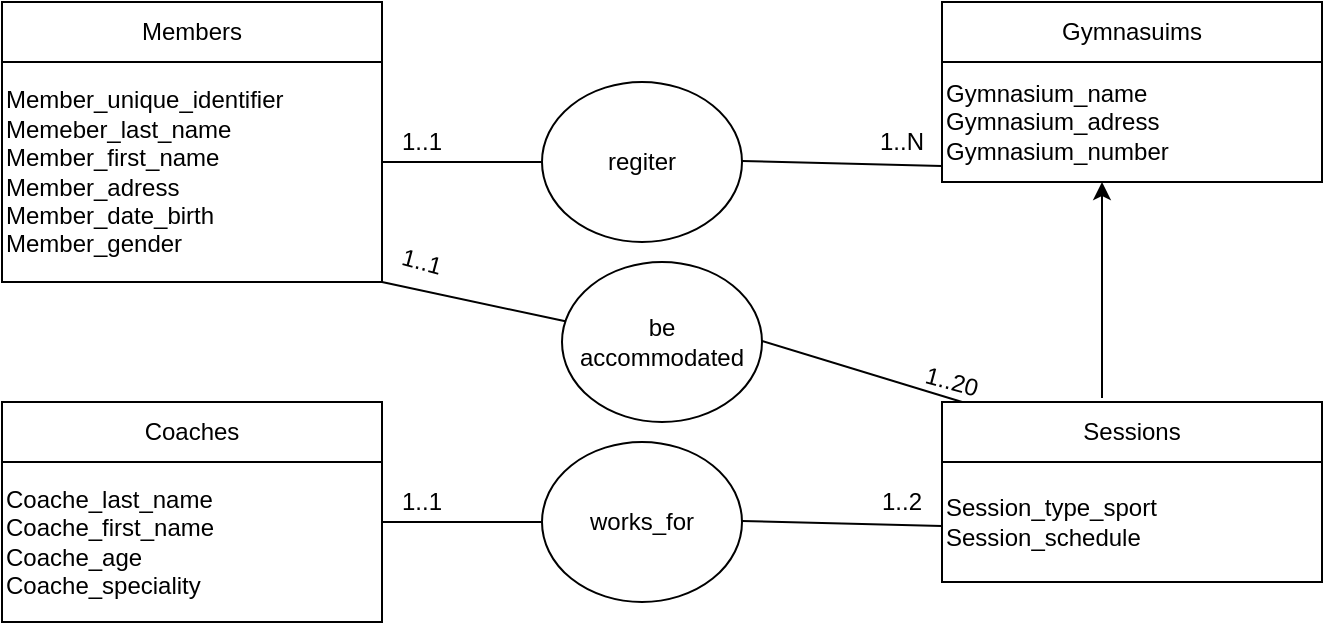<mxfile version="13.9.6" type="github">
  <diagram id="R2lEEEUBdFMjLlhIrx00" name="Page-1">
    <mxGraphModel dx="868" dy="450" grid="1" gridSize="10" guides="1" tooltips="1" connect="1" arrows="1" fold="1" page="1" pageScale="1" pageWidth="850" pageHeight="1100" math="0" shadow="0" extFonts="Permanent Marker^https://fonts.googleapis.com/css?family=Permanent+Marker">
      <root>
        <mxCell id="0" />
        <mxCell id="1" parent="0" />
        <mxCell id="hRy47nVsQbx_nagL0t2H-4" value="Members" style="rounded=0;whiteSpace=wrap;html=1;" vertex="1" parent="1">
          <mxGeometry x="90" y="120" width="190" height="30" as="geometry" />
        </mxCell>
        <mxCell id="hRy47nVsQbx_nagL0t2H-7" value="Member_unique_identifier&lt;br&gt;Memeber_last_name&lt;br&gt;Member_first_name&lt;br&gt;Member_adress&lt;br&gt;Member_date_birth&lt;br&gt;Member_gender" style="rounded=0;whiteSpace=wrap;html=1;align=left;" vertex="1" parent="1">
          <mxGeometry x="90" y="150" width="190" height="110" as="geometry" />
        </mxCell>
        <mxCell id="hRy47nVsQbx_nagL0t2H-8" value="Gymnasuims" style="rounded=0;whiteSpace=wrap;html=1;align=center;" vertex="1" parent="1">
          <mxGeometry x="560" y="120" width="190" height="30" as="geometry" />
        </mxCell>
        <mxCell id="hRy47nVsQbx_nagL0t2H-9" value="Gymnasium_name&lt;br&gt;Gymnasium_adress&lt;br&gt;Gymnasium_number&lt;br&gt;" style="rounded=0;whiteSpace=wrap;html=1;align=left;" vertex="1" parent="1">
          <mxGeometry x="560" y="150" width="190" height="60" as="geometry" />
        </mxCell>
        <mxCell id="hRy47nVsQbx_nagL0t2H-10" value="" style="endArrow=none;html=1;" edge="1" parent="1" target="hRy47nVsQbx_nagL0t2H-11">
          <mxGeometry width="50" height="50" relative="1" as="geometry">
            <mxPoint x="280" y="200" as="sourcePoint" />
            <mxPoint x="350" y="200" as="targetPoint" />
            <Array as="points" />
          </mxGeometry>
        </mxCell>
        <mxCell id="hRy47nVsQbx_nagL0t2H-11" value="regiter" style="ellipse;whiteSpace=wrap;html=1;" vertex="1" parent="1">
          <mxGeometry x="360" y="160" width="100" height="80" as="geometry" />
        </mxCell>
        <mxCell id="hRy47nVsQbx_nagL0t2H-12" value="" style="endArrow=none;html=1;" edge="1" parent="1">
          <mxGeometry width="50" height="50" relative="1" as="geometry">
            <mxPoint x="460" y="199.5" as="sourcePoint" />
            <mxPoint x="560" y="202" as="targetPoint" />
          </mxGeometry>
        </mxCell>
        <mxCell id="hRy47nVsQbx_nagL0t2H-13" value="1..1" style="text;html=1;strokeColor=none;fillColor=none;align=center;verticalAlign=middle;whiteSpace=wrap;rounded=0;" vertex="1" parent="1">
          <mxGeometry x="280" y="180" width="40" height="20" as="geometry" />
        </mxCell>
        <mxCell id="hRy47nVsQbx_nagL0t2H-14" value="1..N" style="text;html=1;strokeColor=none;fillColor=none;align=center;verticalAlign=middle;whiteSpace=wrap;rounded=0;" vertex="1" parent="1">
          <mxGeometry x="520" y="180" width="40" height="20" as="geometry" />
        </mxCell>
        <mxCell id="hRy47nVsQbx_nagL0t2H-15" value="Coaches" style="rounded=0;whiteSpace=wrap;html=1;align=center;" vertex="1" parent="1">
          <mxGeometry x="90" y="320" width="190" height="30" as="geometry" />
        </mxCell>
        <mxCell id="hRy47nVsQbx_nagL0t2H-17" value="Coache_last_name&lt;br&gt;Coache_first_name&lt;br&gt;Coache_age&lt;br&gt;Coache_speciality" style="rounded=0;whiteSpace=wrap;html=1;align=left;" vertex="1" parent="1">
          <mxGeometry x="90" y="350" width="190" height="80" as="geometry" />
        </mxCell>
        <mxCell id="hRy47nVsQbx_nagL0t2H-18" value="Sessions" style="rounded=0;whiteSpace=wrap;html=1;align=center;" vertex="1" parent="1">
          <mxGeometry x="560" y="320" width="190" height="30" as="geometry" />
        </mxCell>
        <mxCell id="hRy47nVsQbx_nagL0t2H-19" value="Session_type_sport&lt;br&gt;Session_schedule" style="rounded=0;whiteSpace=wrap;html=1;align=left;" vertex="1" parent="1">
          <mxGeometry x="560" y="350" width="190" height="60" as="geometry" />
        </mxCell>
        <mxCell id="hRy47nVsQbx_nagL0t2H-20" value="" style="endArrow=classic;html=1;" edge="1" parent="1">
          <mxGeometry width="50" height="50" relative="1" as="geometry">
            <mxPoint x="640" y="318" as="sourcePoint" />
            <mxPoint x="640" y="210" as="targetPoint" />
          </mxGeometry>
        </mxCell>
        <mxCell id="hRy47nVsQbx_nagL0t2H-21" value="" style="endArrow=none;html=1;" edge="1" parent="1" target="hRy47nVsQbx_nagL0t2H-22">
          <mxGeometry width="50" height="50" relative="1" as="geometry">
            <mxPoint x="280" y="380" as="sourcePoint" />
            <mxPoint x="350" y="380" as="targetPoint" />
            <Array as="points" />
          </mxGeometry>
        </mxCell>
        <mxCell id="hRy47nVsQbx_nagL0t2H-22" value="works_for" style="ellipse;whiteSpace=wrap;html=1;" vertex="1" parent="1">
          <mxGeometry x="360" y="340" width="100" height="80" as="geometry" />
        </mxCell>
        <mxCell id="hRy47nVsQbx_nagL0t2H-23" value="" style="endArrow=none;html=1;" edge="1" parent="1">
          <mxGeometry width="50" height="50" relative="1" as="geometry">
            <mxPoint x="460" y="379.5" as="sourcePoint" />
            <mxPoint x="560" y="382" as="targetPoint" />
          </mxGeometry>
        </mxCell>
        <mxCell id="hRy47nVsQbx_nagL0t2H-24" value="1..1" style="text;html=1;strokeColor=none;fillColor=none;align=center;verticalAlign=middle;whiteSpace=wrap;rounded=0;" vertex="1" parent="1">
          <mxGeometry x="280" y="360" width="40" height="20" as="geometry" />
        </mxCell>
        <mxCell id="hRy47nVsQbx_nagL0t2H-25" value="1..2" style="text;html=1;strokeColor=none;fillColor=none;align=center;verticalAlign=middle;whiteSpace=wrap;rounded=0;" vertex="1" parent="1">
          <mxGeometry x="520" y="360" width="40" height="20" as="geometry" />
        </mxCell>
        <mxCell id="hRy47nVsQbx_nagL0t2H-27" value="" style="endArrow=none;html=1;exitX=1;exitY=1;exitDx=0;exitDy=0;" edge="1" parent="1" target="hRy47nVsQbx_nagL0t2H-28" source="hRy47nVsQbx_nagL0t2H-7">
          <mxGeometry width="50" height="50" relative="1" as="geometry">
            <mxPoint x="290" y="290" as="sourcePoint" />
            <mxPoint x="360" y="290" as="targetPoint" />
            <Array as="points" />
          </mxGeometry>
        </mxCell>
        <mxCell id="hRy47nVsQbx_nagL0t2H-28" value="be accommodated" style="ellipse;whiteSpace=wrap;html=1;" vertex="1" parent="1">
          <mxGeometry x="370" y="250" width="100" height="80" as="geometry" />
        </mxCell>
        <mxCell id="hRy47nVsQbx_nagL0t2H-29" value="" style="endArrow=none;html=1;entryX=0.053;entryY=0;entryDx=0;entryDy=0;entryPerimeter=0;" edge="1" parent="1" target="hRy47nVsQbx_nagL0t2H-18">
          <mxGeometry width="50" height="50" relative="1" as="geometry">
            <mxPoint x="470" y="289.5" as="sourcePoint" />
            <mxPoint x="570" y="292" as="targetPoint" />
          </mxGeometry>
        </mxCell>
        <mxCell id="hRy47nVsQbx_nagL0t2H-30" value="1..1" style="text;html=1;strokeColor=none;fillColor=none;align=center;verticalAlign=middle;whiteSpace=wrap;rounded=0;rotation=15;" vertex="1" parent="1">
          <mxGeometry x="280" y="240" width="40" height="20" as="geometry" />
        </mxCell>
        <mxCell id="hRy47nVsQbx_nagL0t2H-31" value="1..20" style="text;html=1;strokeColor=none;fillColor=none;align=center;verticalAlign=middle;whiteSpace=wrap;rounded=0;rotation=15;" vertex="1" parent="1">
          <mxGeometry x="550" y="300" width="30" height="20" as="geometry" />
        </mxCell>
      </root>
    </mxGraphModel>
  </diagram>
</mxfile>
